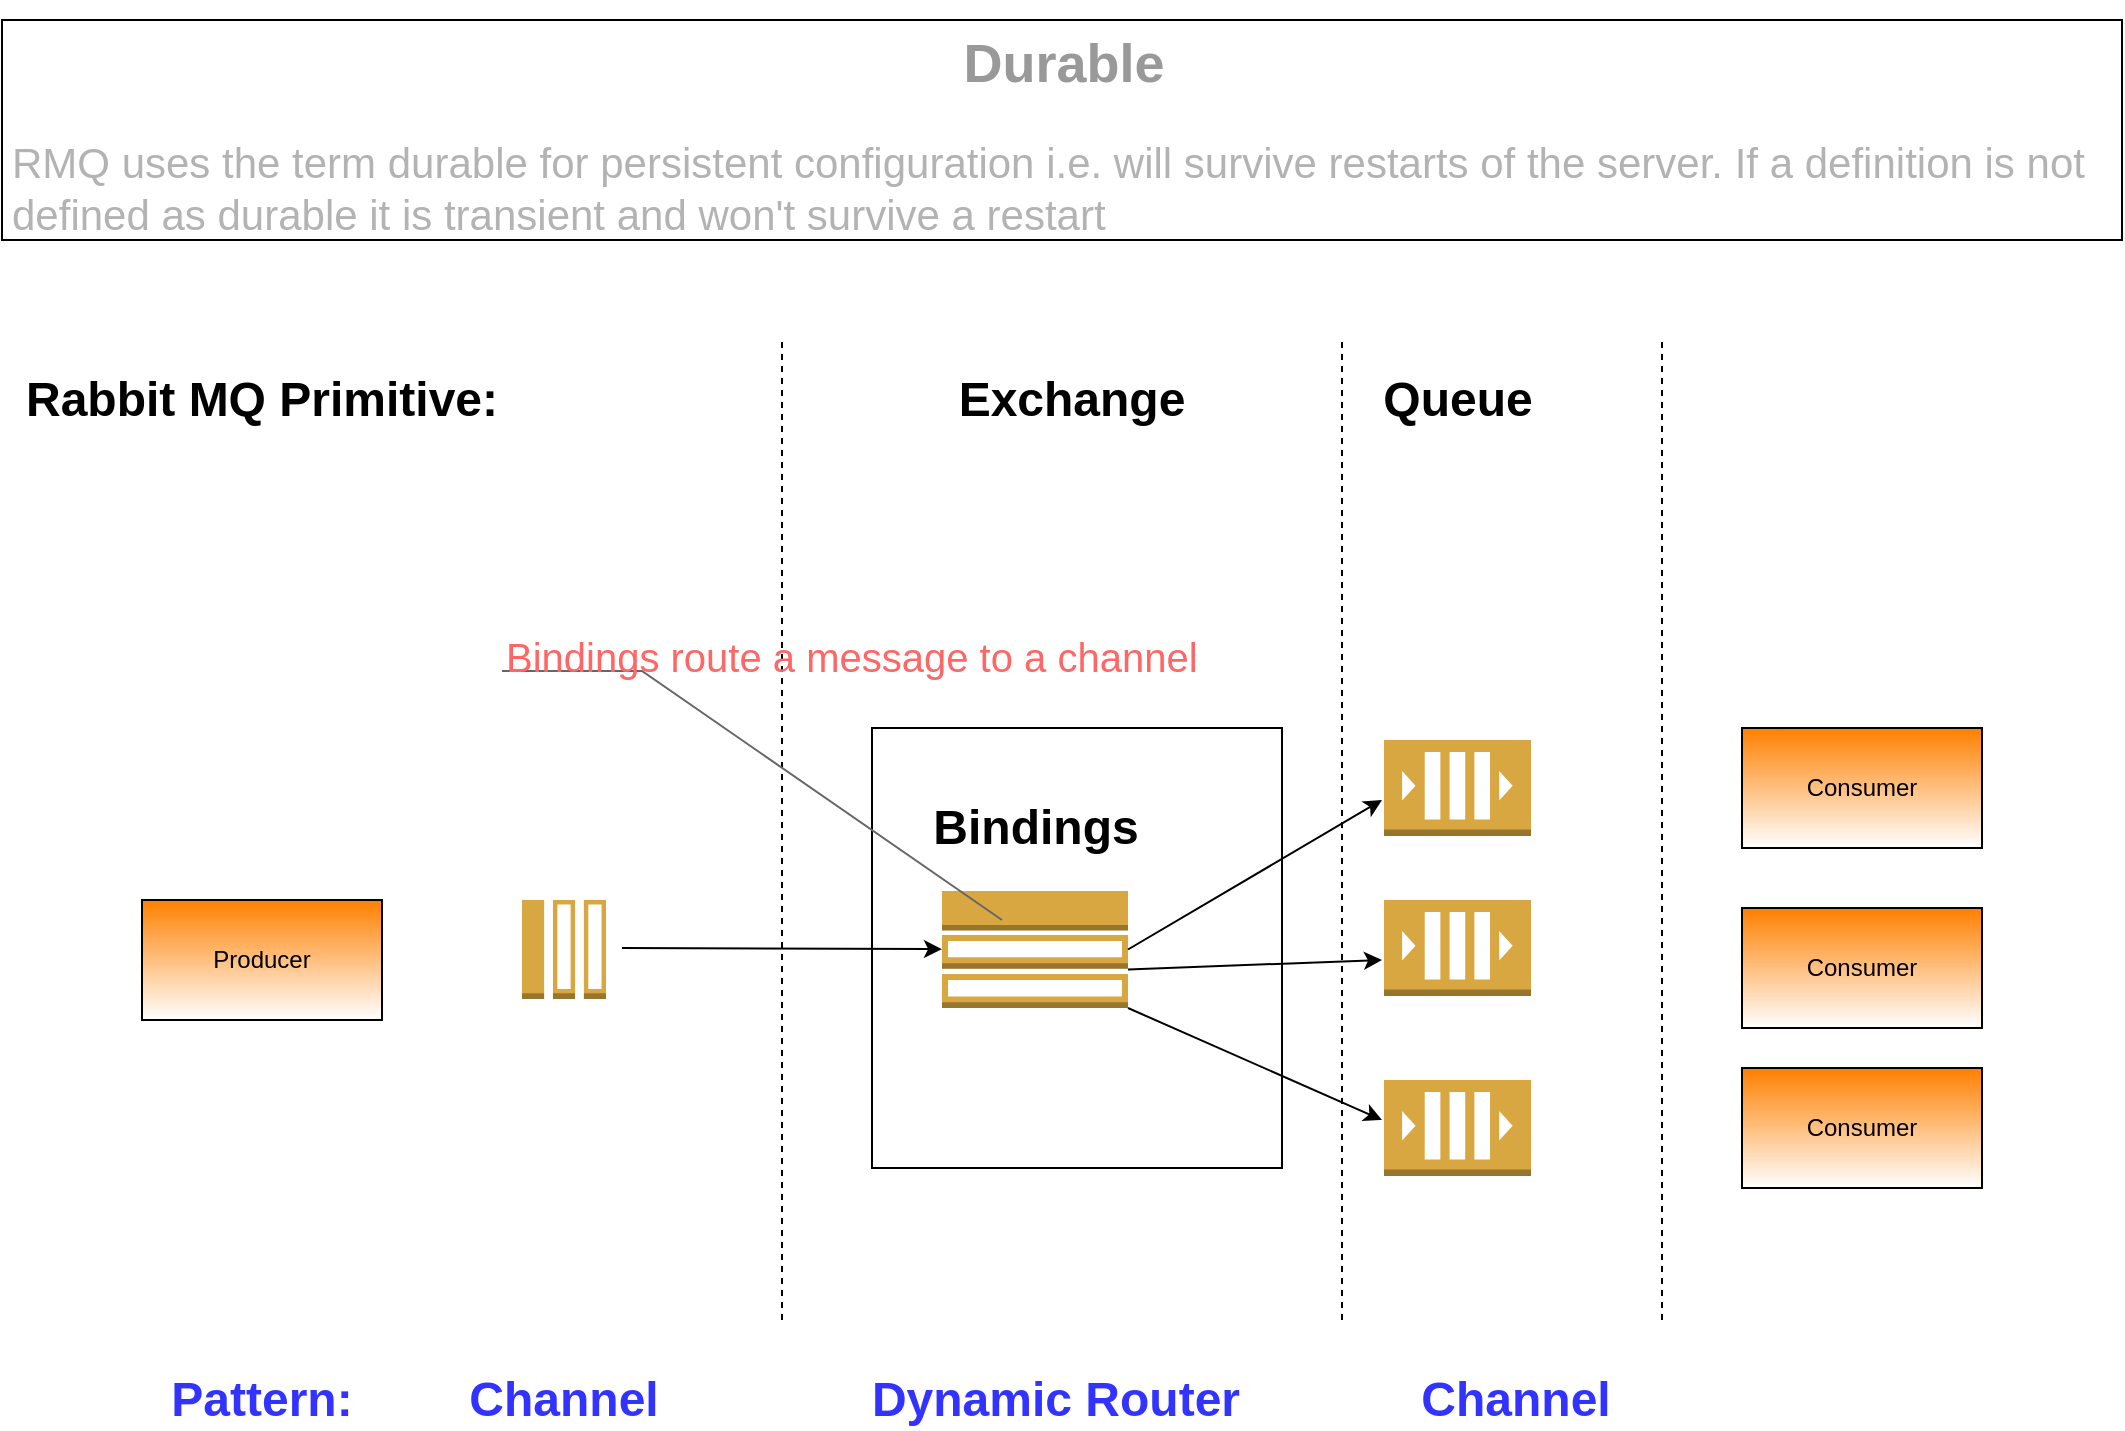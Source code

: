 <mxfile version="13.0.3" type="device"><diagram id="ikneVpBdgFmrJ7MmrbGz" name="Page-1"><mxGraphModel dx="2431" dy="1488" grid="1" gridSize="10" guides="1" tooltips="1" connect="1" arrows="1" fold="1" page="1" pageScale="1" pageWidth="1169" pageHeight="827" math="0" shadow="0"><root><mxCell id="0"/><mxCell id="1" parent="0"/><mxCell id="QQiis64q1naA1RSKclRQ-1" value="" style="rounded=0;whiteSpace=wrap;html=1;direction=south;" vertex="1" parent="1"><mxGeometry x="489" y="384" width="205" height="220" as="geometry"/></mxCell><mxCell id="QQiis64q1naA1RSKclRQ-3" value="" style="endArrow=classic;html=1;" edge="1" parent="1" target="QQiis64q1naA1RSKclRQ-12"><mxGeometry width="50" height="50" relative="1" as="geometry"><mxPoint x="364" y="494" as="sourcePoint"/><mxPoint x="444" y="370" as="targetPoint"/></mxGeometry></mxCell><mxCell id="QQiis64q1naA1RSKclRQ-8" value="" style="outlineConnect=0;dashed=0;verticalLabelPosition=bottom;verticalAlign=top;align=center;html=1;shape=mxgraph.aws3.message;fillColor=#D9A741;gradientColor=none;" vertex="1" parent="1"><mxGeometry x="314" y="470" width="42" height="49.5" as="geometry"/></mxCell><mxCell id="QQiis64q1naA1RSKclRQ-9" value="" style="outlineConnect=0;dashed=0;verticalLabelPosition=bottom;verticalAlign=top;align=center;html=1;shape=mxgraph.aws3.queue;fillColor=#D9A741;gradientColor=none;" vertex="1" parent="1"><mxGeometry x="745" y="390" width="73.5" height="48" as="geometry"/></mxCell><mxCell id="QQiis64q1naA1RSKclRQ-10" value="" style="outlineConnect=0;dashed=0;verticalLabelPosition=bottom;verticalAlign=top;align=center;html=1;shape=mxgraph.aws3.queue;fillColor=#D9A741;gradientColor=none;" vertex="1" parent="1"><mxGeometry x="745" y="470" width="73.5" height="48" as="geometry"/></mxCell><mxCell id="QQiis64q1naA1RSKclRQ-11" value="" style="outlineConnect=0;dashed=0;verticalLabelPosition=bottom;verticalAlign=top;align=center;html=1;shape=mxgraph.aws3.queue;fillColor=#D9A741;gradientColor=none;" vertex="1" parent="1"><mxGeometry x="745" y="560" width="73.5" height="48" as="geometry"/></mxCell><mxCell id="QQiis64q1naA1RSKclRQ-12" value="" style="outlineConnect=0;dashed=0;verticalLabelPosition=bottom;verticalAlign=top;align=center;html=1;shape=mxgraph.aws3.topic_2;fillColor=#D9A741;gradientColor=none;" vertex="1" parent="1"><mxGeometry x="524" y="465.5" width="93" height="58.5" as="geometry"/></mxCell><mxCell id="QQiis64q1naA1RSKclRQ-13" value="Producer" style="rounded=0;whiteSpace=wrap;html=1;gradientColor=#ffffff;fillColor=#FF8000;" vertex="1" parent="1"><mxGeometry x="124" y="470" width="120" height="60" as="geometry"/></mxCell><mxCell id="QQiis64q1naA1RSKclRQ-14" value="Consumer" style="rounded=0;whiteSpace=wrap;html=1;gradientColor=#ffffff;fillColor=#FF8000;" vertex="1" parent="1"><mxGeometry x="924" y="384" width="120" height="60" as="geometry"/></mxCell><mxCell id="QQiis64q1naA1RSKclRQ-15" value="Consumer" style="rounded=0;whiteSpace=wrap;html=1;gradientColor=#ffffff;fillColor=#FF8000;" vertex="1" parent="1"><mxGeometry x="924" y="474" width="120" height="60" as="geometry"/></mxCell><mxCell id="QQiis64q1naA1RSKclRQ-16" value="Consumer" style="rounded=0;whiteSpace=wrap;html=1;gradientColor=#ffffff;fillColor=#FF8000;" vertex="1" parent="1"><mxGeometry x="924" y="554" width="120" height="60" as="geometry"/></mxCell><mxCell id="QQiis64q1naA1RSKclRQ-19" value="" style="endArrow=classic;html=1;exitX=1;exitY=0.5;exitDx=0;exitDy=0;exitPerimeter=0;" edge="1" parent="1" source="QQiis64q1naA1RSKclRQ-12"><mxGeometry width="50" height="50" relative="1" as="geometry"><mxPoint x="714" y="450" as="sourcePoint"/><mxPoint x="744" y="420" as="targetPoint"/></mxGeometry></mxCell><mxCell id="QQiis64q1naA1RSKclRQ-20" value="" style="endArrow=classic;html=1;exitX=1;exitY=0.5;exitDx=0;exitDy=0;exitPerimeter=0;" edge="1" parent="1"><mxGeometry width="50" height="50" relative="1" as="geometry"><mxPoint x="617" y="504.75" as="sourcePoint"/><mxPoint x="744" y="500" as="targetPoint"/></mxGeometry></mxCell><mxCell id="QQiis64q1naA1RSKclRQ-21" value="" style="endArrow=classic;html=1;exitX=1;exitY=1;exitDx=0;exitDy=0;exitPerimeter=0;" edge="1" parent="1" source="QQiis64q1naA1RSKclRQ-12"><mxGeometry width="50" height="50" relative="1" as="geometry"><mxPoint x="694" y="630" as="sourcePoint"/><mxPoint x="744" y="580" as="targetPoint"/></mxGeometry></mxCell><mxCell id="QQiis64q1naA1RSKclRQ-22" value="&lt;font size=&quot;1&quot;&gt;&lt;b style=&quot;font-size: 24px&quot;&gt;Exchange&lt;/b&gt;&lt;/font&gt;" style="text;html=1;strokeColor=none;fillColor=none;align=center;verticalAlign=middle;whiteSpace=wrap;rounded=0;" vertex="1" parent="1"><mxGeometry x="569" y="210" width="40" height="20" as="geometry"/></mxCell><mxCell id="QQiis64q1naA1RSKclRQ-23" value="&lt;font size=&quot;1&quot;&gt;&lt;b style=&quot;font-size: 24px&quot;&gt;Queue&lt;/b&gt;&lt;/font&gt;" style="text;html=1;strokeColor=none;fillColor=none;align=center;verticalAlign=middle;whiteSpace=wrap;rounded=0;" vertex="1" parent="1"><mxGeometry x="761.75" y="210" width="40" height="20" as="geometry"/></mxCell><mxCell id="QQiis64q1naA1RSKclRQ-26" value="" style="endArrow=none;dashed=1;html=1;" edge="1" parent="1"><mxGeometry width="50" height="50" relative="1" as="geometry"><mxPoint x="724" y="680" as="sourcePoint"/><mxPoint x="724" y="190" as="targetPoint"/></mxGeometry></mxCell><mxCell id="QQiis64q1naA1RSKclRQ-27" value="" style="endArrow=none;dashed=1;html=1;" edge="1" parent="1"><mxGeometry width="50" height="50" relative="1" as="geometry"><mxPoint x="444" y="680.0" as="sourcePoint"/><mxPoint x="444" y="190" as="targetPoint"/></mxGeometry></mxCell><mxCell id="QQiis64q1naA1RSKclRQ-28" value="" style="endArrow=none;dashed=1;html=1;" edge="1" parent="1"><mxGeometry width="50" height="50" relative="1" as="geometry"><mxPoint x="884" y="680.0" as="sourcePoint"/><mxPoint x="884" y="190" as="targetPoint"/></mxGeometry></mxCell><mxCell id="QQiis64q1naA1RSKclRQ-29" value="&lt;font size=&quot;1&quot;&gt;&lt;b style=&quot;font-size: 24px&quot;&gt;Bindings&lt;/b&gt;&lt;/font&gt;" style="text;html=1;strokeColor=none;fillColor=none;align=center;verticalAlign=middle;whiteSpace=wrap;rounded=0;" vertex="1" parent="1"><mxGeometry x="550.5" y="424" width="40" height="20" as="geometry"/></mxCell><mxCell id="QQiis64q1naA1RSKclRQ-30" value="&lt;font color=&quot;#ff6666&quot; style=&quot;font-size: 20px&quot;&gt;Bindings route a message to a channel&lt;/font&gt;" style="strokeWidth=1;shadow=0;dashed=0;align=center;html=1;shape=mxgraph.mockup.text.callout;linkText=;textSize=17;textColor=#666666;callDir=NW;callStyle=line;fontSize=17;fontColor=#666666;align=left;verticalAlign=top;strokeColor=#666666;fillColor=#FF8000;gradientColor=#ffffff;" vertex="1" parent="1"><mxGeometry x="304" y="330" width="250" height="150" as="geometry"/></mxCell><mxCell id="QQiis64q1naA1RSKclRQ-31" value="&lt;font color=&quot;#ff6666&quot; style=&quot;font-size: 20px&quot;&gt;&lt;br&gt;&lt;/font&gt;" style="text;html=1;strokeColor=none;fillColor=none;align=center;verticalAlign=middle;whiteSpace=wrap;rounded=0;" vertex="1" parent="1"><mxGeometry x="509.75" y="200" width="163.5" height="20" as="geometry"/></mxCell><mxCell id="QQiis64q1naA1RSKclRQ-32" value="&lt;span style=&quot;font-size: 24px&quot;&gt;&lt;b&gt;Rabbit MQ Primitive:&lt;/b&gt;&lt;/span&gt;" style="text;html=1;strokeColor=none;fillColor=none;align=center;verticalAlign=middle;whiteSpace=wrap;rounded=0;" vertex="1" parent="1"><mxGeometry x="54" y="210" width="260" height="20" as="geometry"/></mxCell><mxCell id="QQiis64q1naA1RSKclRQ-33" value="&lt;span style=&quot;font-size: 24px&quot;&gt;&lt;b&gt;&lt;font color=&quot;#3333ff&quot;&gt;Pattern:&lt;/font&gt;&lt;/b&gt;&lt;/span&gt;" style="text;html=1;strokeColor=none;fillColor=none;align=center;verticalAlign=middle;whiteSpace=wrap;rounded=0;" vertex="1" parent="1"><mxGeometry x="54" y="710" width="260" height="20" as="geometry"/></mxCell><mxCell id="QQiis64q1naA1RSKclRQ-38" value="&lt;font size=&quot;1&quot; color=&quot;#3333ff&quot;&gt;&lt;b style=&quot;font-size: 24px&quot;&gt;Dynamic Router&lt;/b&gt;&lt;/font&gt;" style="text;html=1;strokeColor=none;fillColor=none;align=center;verticalAlign=middle;whiteSpace=wrap;rounded=0;" vertex="1" parent="1"><mxGeometry x="454" y="710" width="253.5" height="20" as="geometry"/></mxCell><mxCell id="QQiis64q1naA1RSKclRQ-41" value="&lt;font size=&quot;1&quot; color=&quot;#3333ff&quot;&gt;&lt;b style=&quot;font-size: 24px&quot;&gt;Channel&lt;/b&gt;&lt;/font&gt;" style="text;html=1;strokeColor=none;fillColor=none;align=center;verticalAlign=middle;whiteSpace=wrap;rounded=0;" vertex="1" parent="1"><mxGeometry x="684" y="710" width="253.5" height="20" as="geometry"/></mxCell><mxCell id="QQiis64q1naA1RSKclRQ-42" value="&lt;font size=&quot;1&quot; color=&quot;#3333ff&quot;&gt;&lt;b style=&quot;font-size: 24px&quot;&gt;Channel&lt;/b&gt;&lt;/font&gt;" style="text;html=1;strokeColor=none;fillColor=none;align=center;verticalAlign=middle;whiteSpace=wrap;rounded=0;" vertex="1" parent="1"><mxGeometry x="208.25" y="710" width="253.5" height="20" as="geometry"/></mxCell><mxCell id="QQiis64q1naA1RSKclRQ-44" value="&lt;h1 style=&quot;text-align: center&quot;&gt;&lt;font color=&quot;#999999&quot; style=&quot;font-size: 27px&quot;&gt;Durable&lt;/font&gt;&lt;/h1&gt;&lt;p style=&quot;font-size: 21px&quot;&gt;&lt;font color=&quot;#b3b3b3&quot; style=&quot;font-size: 21px&quot;&gt;RMQ uses the term durable for persistent configuration i.e. will survive restarts of the server. If a definition is not defined as durable it is transient and won't survive a restart&lt;/font&gt;&lt;/p&gt;" style="text;html=1;strokeColor=#000000;fillColor=none;spacing=5;spacingTop=-20;whiteSpace=wrap;overflow=hidden;rounded=0;" vertex="1" parent="1"><mxGeometry x="54" y="30" width="1060" height="110" as="geometry"/></mxCell></root></mxGraphModel></diagram></mxfile>